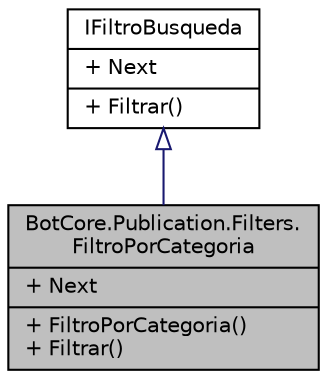 digraph "BotCore.Publication.Filters.FiltroPorCategoria"
{
 // INTERACTIVE_SVG=YES
 // LATEX_PDF_SIZE
  edge [fontname="Helvetica",fontsize="10",labelfontname="Helvetica",labelfontsize="10"];
  node [fontname="Helvetica",fontsize="10",shape=record];
  Node1 [label="{BotCore.Publication.Filters.\lFiltroPorCategoria\n|+ Next\l|+ FiltroPorCategoria()\l+ Filtrar()\l}",height=0.2,width=0.4,color="black", fillcolor="grey75", style="filled", fontcolor="black",tooltip="Clase que se encarga de filtrar las distintas publicaciones por categoría."];
  Node2 -> Node1 [dir="back",color="midnightblue",fontsize="10",style="solid",arrowtail="onormal",fontname="Helvetica"];
  Node2 [label="{IFiltroBusqueda\n|+ Next\l|+ Filtrar()\l}",height=0.2,width=0.4,color="black", fillcolor="white", style="filled",URL="$interfaceBotCore_1_1Publication_1_1Filters_1_1IFiltroBusqueda.html",tooltip="Interfaz que unifica tipos cuyo objetivo es devolver texto al bot para imprimir y retornar al usuario..."];
}
